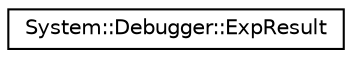 digraph G
{
  edge [fontname="Helvetica",fontsize="10",labelfontname="Helvetica",labelfontsize="10"];
  node [fontname="Helvetica",fontsize="10",shape=record];
  rankdir="LR";
  Node1 [label="System::Debugger::ExpResult",height=0.2,width=0.4,color="black", fillcolor="white", style="filled",URL="$struct_system_1_1_debugger_1_1_exp_result.html"];
}
